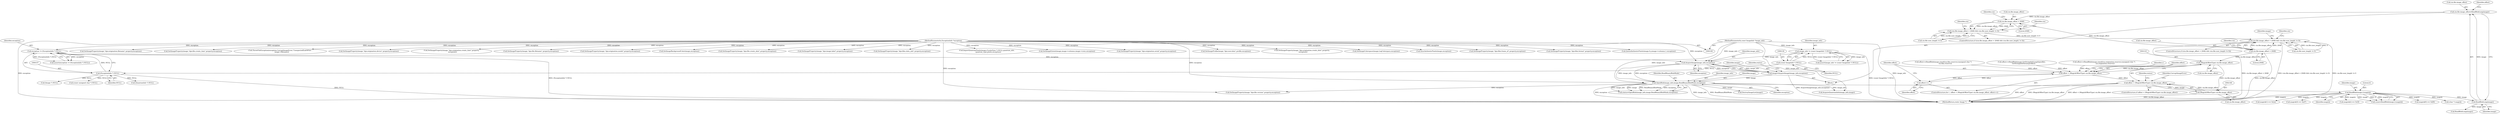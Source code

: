 digraph "0_ImageMagick_e3cdce6fe12193f235b8c0ae5efe6880a25eb957@API" {
"1000254" [label="(Call,cin.file.image_offset=ReadBlobLong(image))"];
"1000260" [label="(Call,ReadBlobLong(image))"];
"1000195" [label="(Call,ReadBlob(image,4,magick))"];
"1000172" [label="(Call,OpenBlob(image_info,image,ReadBinaryBlobMode,exception))"];
"1000167" [label="(Call,AcquireImage(image_info,exception))"];
"1000127" [label="(Call,image_info != (const ImageInfo *) NULL)"];
"1000109" [label="(MethodParameterIn,const ImageInfo *image_info)"];
"1000129" [label="(Call,(const ImageInfo *) NULL)"];
"1000154" [label="(Call,exception != (ExceptionInfo *) NULL)"];
"1000110" [label="(MethodParameterIn,ExceptionInfo *exception)"];
"1000156" [label="(Call,(ExceptionInfo *) NULL)"];
"1000165" [label="(Call,image=AcquireImage(image_info,exception))"];
"1001620" [label="(Call,cin.file.image_offset > 2048)"];
"1001619" [label="(Call,(cin.file.image_offset > 2048) && (cin.file.user_length != 0))"];
"1001983" [label="(Call,(cin.file.image_offset > 2048) && (cin.file.user_length != 0))"];
"1001984" [label="(Call,cin.file.image_offset > 2048)"];
"1002122" [label="(Call,(MagickOffsetType) cin.file.image_offset)"];
"1002120" [label="(Call,offset < (MagickOffsetType) cin.file.image_offset)"];
"1002129" [label="(Call,offset++)"];
"1002143" [label="(Call,offset < (MagickOffsetType) cin.file.image_offset)"];
"1002145" [label="(Call,(MagickOffsetType) cin.file.image_offset)"];
"1001335" [label="(Call,SetImageProperty(image,\"dpx:origination.filename\",property,exception))"];
"1000242" [label="(Call,magick[2] == 0x5f)"];
"1000460" [label="(Call,SetImageProperty(image,\"dpx:file.create_time\",property,exception))"];
"1000193" [label="(Call,count=ReadBlob(image,4,magick))"];
"1002350" [label="(Call,ThrowFileException(exception,CorruptImageError,\"UnexpectedEndOfFile\",\n      image->filename))"];
"1001452" [label="(Call,SetImageProperty(image,\"dpx:origination.device\",property,exception))"];
"1000170" [label="(Call,status=OpenBlob(image_info,image,ReadBinaryBlobMode,exception))"];
"1001987" [label="(Identifier,cin)"];
"1001413" [label="(Call,SetImageProperty(image,\"dpx:origination.create_time\",property,\n    exception))"];
"1000382" [label="(Call,SetImageProperty(image,\"dpx:file.filename\",property,exception))"];
"1000271" [label="(Call,ReadBlobLong(image))"];
"1002053" [label="(Identifier,image)"];
"1000166" [label="(Identifier,image)"];
"1002124" [label="(Call,cin.file.image_offset)"];
"1002143" [label="(Call,offset < (MagickOffsetType) cin.file.image_offset)"];
"1001491" [label="(Call,SetImageProperty(image,\"dpx:origination.model\",property,exception))"];
"1000343" [label="(Call,SetImageProperty(image,\"dpx:file.version\",property,exception))"];
"1000255" [label="(Call,cin.file.image_offset)"];
"1000263" [label="(Identifier,offset)"];
"1001965" [label="(Call,offset+=ReadBlob(image,sizeof(cin.film.reserve),(unsigned char *)\n        cin.film.reserve))"];
"1000254" [label="(Call,cin.file.image_offset=ReadBlobLong(image))"];
"1000158" [label="(Identifier,NULL)"];
"1002175" [label="(Call,SetImageBackgroundColor(image,exception))"];
"1000260" [label="(Call,ReadBlobLong(image))"];
"1000154" [label="(Call,exception != (ExceptionInfo *) NULL)"];
"1000421" [label="(Call,SetImageProperty(image,\"dpx:file.create_date\",property,exception))"];
"1002186" [label="(Call,(QuantumInfo *) NULL)"];
"1001122" [label="(Call,SetImageProperty(image,\"dpx:image.label\",property,exception))"];
"1002032" [label="(Call,offset+=ReadBlob(image,GetStringInfoLength(profile),\n        GetStringInfoDatum(profile)))"];
"1001960" [label="(Call,SetImageProperty(image,\"dpx:film.slate_info\",property,exception))"];
"1002297" [label="(Call,ImportQuantumPixels(image,(CacheView *) NULL,quantum_info,\n      quantum_type,pixels,exception))"];
"1002157" [label="(Call,SetImageExtent(image,image->columns,image->rows,exception))"];
"1002153" [label="(Identifier,CorruptImageError)"];
"1000175" [label="(Identifier,ReadBinaryBlobMode)"];
"1000168" [label="(Identifier,image_info)"];
"1001601" [label="(Call,offset+=ReadBlob(image,sizeof(cin.origination.reserve),(unsigned char *)\n    cin.origination.reserve))"];
"1000261" [label="(Identifier,image)"];
"1000230" [label="(Call,magick[0] == 0x80)"];
"1001621" [label="(Call,cin.file.image_offset)"];
"1001626" [label="(Literal,2048)"];
"1000196" [label="(Identifier,image)"];
"1000109" [label="(MethodParameterIn,const ImageInfo *image_info)"];
"1001639" [label="(Identifier,cin)"];
"1001545" [label="(Call,SetImageProperty(image,\"dpx:origination.serial\",property,exception))"];
"1001994" [label="(Identifier,cin)"];
"1000153" [label="(Call,assert(exception != (ExceptionInfo *) NULL))"];
"1000173" [label="(Identifier,image_info)"];
"1000156" [label="(Call,(ExceptionInfo *) NULL)"];
"1001618" [label="(ControlStructure,if ((cin.file.image_offset > 2048) && (cin.file.user_length != 0)))"];
"1000110" [label="(MethodParameterIn,ExceptionInfo *exception)"];
"1002368" [label="(MethodReturn,static Image *)"];
"1000187" [label="(Call,(Image *) NULL)"];
"1000131" [label="(Identifier,NULL)"];
"1000172" [label="(Call,OpenBlob(image_info,image,ReadBinaryBlobMode,exception))"];
"1001984" [label="(Call,cin.file.image_offset > 2048)"];
"1000165" [label="(Call,image=AcquireImage(image_info,exception))"];
"1002042" [label="(Call,SetImageProfile(image,\"dpx:user.data\",profile,exception))"];
"1000209" [label="(Call,(char *) magick)"];
"1002144" [label="(Identifier,offset)"];
"1001983" [label="(Call,(cin.file.image_offset > 2048) && (cin.file.user_length != 0))"];
"1000236" [label="(Call,magick[1] == 0x2a)"];
"1001374" [label="(Call,SetImageProperty(image,\"dpx:origination.create_date\",property,\n    exception))"];
"1001985" [label="(Call,cin.file.image_offset)"];
"1000155" [label="(Identifier,exception)"];
"1000247" [label="(Call,magick[3] == 0xd7)"];
"1001990" [label="(Literal,2048)"];
"1002357" [label="(Call,SetImageColorspace(image,LogColorspace,exception))"];
"1002147" [label="(Call,cin.file.image_offset)"];
"1000167" [label="(Call,AcquireImage(image_info,exception))"];
"1000184" [label="(Call,DestroyImageList(image))"];
"1002004" [label="(Identifier,cin)"];
"1002130" [label="(Identifier,offset)"];
"1000111" [label="(Block,)"];
"1000195" [label="(Call,ReadBlob(image,4,magick))"];
"1000174" [label="(Identifier,image)"];
"1001619" [label="(Call,(cin.file.image_offset > 2048) && (cin.file.user_length != 0))"];
"1000128" [label="(Identifier,image_info)"];
"1000171" [label="(Identifier,status)"];
"1002142" [label="(ControlStructure,if (offset < (MagickOffsetType) cin.file.image_offset))"];
"1000129" [label="(Call,(const ImageInfo *) NULL)"];
"1001991" [label="(Call,cin.file.user_length != 0)"];
"1002015" [label="(Call,(const unsigned char *) NULL)"];
"1002129" [label="(Call,offset++)"];
"1002121" [label="(Identifier,offset)"];
"1002156" [label="(Identifier,status)"];
"1002308" [label="(Call,SyncAuthenticPixels(image,exception))"];
"1000197" [label="(Literal,4)"];
"1001630" [label="(Identifier,cin)"];
"1000176" [label="(Identifier,exception)"];
"1001921" [label="(Call,SetImageProperty(image,\"dpx:film.frame_id\",property,exception))"];
"1000126" [label="(Call,assert(image_info != (const ImageInfo *) NULL))"];
"1000127" [label="(Call,image_info != (const ImageInfo *) NULL)"];
"1000198" [label="(Identifier,magick)"];
"1001982" [label="(ControlStructure,if ((cin.file.image_offset > 2048) && (cin.file.user_length != 0)))"];
"1002145" [label="(Call,(MagickOffsetType) cin.file.image_offset)"];
"1002180" [label="(Call,AcquireQuantumInfo(image_info,image))"];
"1002120" [label="(Call,offset < (MagickOffsetType) cin.file.image_offset)"];
"1001819" [label="(Call,SetImageProperty(image,\"dpx:film.format\",property,exception))"];
"1002134" [label="(Identifier,c)"];
"1000169" [label="(Identifier,exception)"];
"1002122" [label="(Call,(MagickOffsetType) cin.file.image_offset)"];
"1001627" [label="(Call,cin.file.user_length != 0)"];
"1002119" [label="(ControlStructure,for ( ; offset < (MagickOffsetType) cin.file.image_offset; offset++))"];
"1002261" [label="(Call,QueueAuthenticPixels(image,0,y,image->columns,1,exception))"];
"1001620" [label="(Call,cin.file.image_offset > 2048)"];
"1000254" -> "1000111"  [label="AST: "];
"1000254" -> "1000260"  [label="CFG: "];
"1000255" -> "1000254"  [label="AST: "];
"1000260" -> "1000254"  [label="AST: "];
"1000263" -> "1000254"  [label="CFG: "];
"1000260" -> "1000254"  [label="DDG: image"];
"1000254" -> "1001620"  [label="DDG: cin.file.image_offset"];
"1000260" -> "1000261"  [label="CFG: "];
"1000261" -> "1000260"  [label="AST: "];
"1000195" -> "1000260"  [label="DDG: image"];
"1000260" -> "1000271"  [label="DDG: image"];
"1000195" -> "1000193"  [label="AST: "];
"1000195" -> "1000198"  [label="CFG: "];
"1000196" -> "1000195"  [label="AST: "];
"1000197" -> "1000195"  [label="AST: "];
"1000198" -> "1000195"  [label="AST: "];
"1000193" -> "1000195"  [label="CFG: "];
"1000195" -> "1002368"  [label="DDG: magick"];
"1000195" -> "1000193"  [label="DDG: image"];
"1000195" -> "1000193"  [label="DDG: 4"];
"1000195" -> "1000193"  [label="DDG: magick"];
"1000172" -> "1000195"  [label="DDG: image"];
"1000195" -> "1000209"  [label="DDG: magick"];
"1000195" -> "1000230"  [label="DDG: magick"];
"1000195" -> "1000236"  [label="DDG: magick"];
"1000195" -> "1000242"  [label="DDG: magick"];
"1000195" -> "1000247"  [label="DDG: magick"];
"1000172" -> "1000170"  [label="AST: "];
"1000172" -> "1000176"  [label="CFG: "];
"1000173" -> "1000172"  [label="AST: "];
"1000174" -> "1000172"  [label="AST: "];
"1000175" -> "1000172"  [label="AST: "];
"1000176" -> "1000172"  [label="AST: "];
"1000170" -> "1000172"  [label="CFG: "];
"1000172" -> "1002368"  [label="DDG: exception"];
"1000172" -> "1002368"  [label="DDG: image_info"];
"1000172" -> "1002368"  [label="DDG: ReadBinaryBlobMode"];
"1000172" -> "1000170"  [label="DDG: image_info"];
"1000172" -> "1000170"  [label="DDG: image"];
"1000172" -> "1000170"  [label="DDG: ReadBinaryBlobMode"];
"1000172" -> "1000170"  [label="DDG: exception"];
"1000167" -> "1000172"  [label="DDG: image_info"];
"1000167" -> "1000172"  [label="DDG: exception"];
"1000109" -> "1000172"  [label="DDG: image_info"];
"1000165" -> "1000172"  [label="DDG: image"];
"1000110" -> "1000172"  [label="DDG: exception"];
"1000172" -> "1000184"  [label="DDG: image"];
"1000172" -> "1000343"  [label="DDG: exception"];
"1000172" -> "1002180"  [label="DDG: image_info"];
"1000167" -> "1000165"  [label="AST: "];
"1000167" -> "1000169"  [label="CFG: "];
"1000168" -> "1000167"  [label="AST: "];
"1000169" -> "1000167"  [label="AST: "];
"1000165" -> "1000167"  [label="CFG: "];
"1000167" -> "1000165"  [label="DDG: image_info"];
"1000167" -> "1000165"  [label="DDG: exception"];
"1000127" -> "1000167"  [label="DDG: image_info"];
"1000109" -> "1000167"  [label="DDG: image_info"];
"1000154" -> "1000167"  [label="DDG: exception"];
"1000110" -> "1000167"  [label="DDG: exception"];
"1000127" -> "1000126"  [label="AST: "];
"1000127" -> "1000129"  [label="CFG: "];
"1000128" -> "1000127"  [label="AST: "];
"1000129" -> "1000127"  [label="AST: "];
"1000126" -> "1000127"  [label="CFG: "];
"1000127" -> "1002368"  [label="DDG: (const ImageInfo *) NULL"];
"1000127" -> "1000126"  [label="DDG: image_info"];
"1000127" -> "1000126"  [label="DDG: (const ImageInfo *) NULL"];
"1000109" -> "1000127"  [label="DDG: image_info"];
"1000129" -> "1000127"  [label="DDG: NULL"];
"1000109" -> "1000108"  [label="AST: "];
"1000109" -> "1002368"  [label="DDG: image_info"];
"1000109" -> "1002180"  [label="DDG: image_info"];
"1000129" -> "1000131"  [label="CFG: "];
"1000130" -> "1000129"  [label="AST: "];
"1000131" -> "1000129"  [label="AST: "];
"1000129" -> "1000156"  [label="DDG: NULL"];
"1000154" -> "1000153"  [label="AST: "];
"1000154" -> "1000156"  [label="CFG: "];
"1000155" -> "1000154"  [label="AST: "];
"1000156" -> "1000154"  [label="AST: "];
"1000153" -> "1000154"  [label="CFG: "];
"1000154" -> "1002368"  [label="DDG: (ExceptionInfo *) NULL"];
"1000154" -> "1000153"  [label="DDG: exception"];
"1000154" -> "1000153"  [label="DDG: (ExceptionInfo *) NULL"];
"1000110" -> "1000154"  [label="DDG: exception"];
"1000156" -> "1000154"  [label="DDG: NULL"];
"1000110" -> "1000108"  [label="AST: "];
"1000110" -> "1002368"  [label="DDG: exception"];
"1000110" -> "1000343"  [label="DDG: exception"];
"1000110" -> "1000382"  [label="DDG: exception"];
"1000110" -> "1000421"  [label="DDG: exception"];
"1000110" -> "1000460"  [label="DDG: exception"];
"1000110" -> "1001122"  [label="DDG: exception"];
"1000110" -> "1001335"  [label="DDG: exception"];
"1000110" -> "1001374"  [label="DDG: exception"];
"1000110" -> "1001413"  [label="DDG: exception"];
"1000110" -> "1001452"  [label="DDG: exception"];
"1000110" -> "1001491"  [label="DDG: exception"];
"1000110" -> "1001545"  [label="DDG: exception"];
"1000110" -> "1001819"  [label="DDG: exception"];
"1000110" -> "1001921"  [label="DDG: exception"];
"1000110" -> "1001960"  [label="DDG: exception"];
"1000110" -> "1002042"  [label="DDG: exception"];
"1000110" -> "1002157"  [label="DDG: exception"];
"1000110" -> "1002175"  [label="DDG: exception"];
"1000110" -> "1002261"  [label="DDG: exception"];
"1000110" -> "1002297"  [label="DDG: exception"];
"1000110" -> "1002308"  [label="DDG: exception"];
"1000110" -> "1002350"  [label="DDG: exception"];
"1000110" -> "1002357"  [label="DDG: exception"];
"1000156" -> "1000158"  [label="CFG: "];
"1000157" -> "1000156"  [label="AST: "];
"1000158" -> "1000156"  [label="AST: "];
"1000156" -> "1002368"  [label="DDG: NULL"];
"1000156" -> "1000187"  [label="DDG: NULL"];
"1000156" -> "1002015"  [label="DDG: NULL"];
"1000156" -> "1002186"  [label="DDG: NULL"];
"1000165" -> "1000111"  [label="AST: "];
"1000166" -> "1000165"  [label="AST: "];
"1000171" -> "1000165"  [label="CFG: "];
"1000165" -> "1002368"  [label="DDG: AcquireImage(image_info,exception)"];
"1001620" -> "1001619"  [label="AST: "];
"1001620" -> "1001626"  [label="CFG: "];
"1001621" -> "1001620"  [label="AST: "];
"1001626" -> "1001620"  [label="AST: "];
"1001630" -> "1001620"  [label="CFG: "];
"1001619" -> "1001620"  [label="CFG: "];
"1001620" -> "1001619"  [label="DDG: cin.file.image_offset"];
"1001620" -> "1001619"  [label="DDG: 2048"];
"1001620" -> "1001984"  [label="DDG: cin.file.image_offset"];
"1001619" -> "1001618"  [label="AST: "];
"1001619" -> "1001627"  [label="CFG: "];
"1001627" -> "1001619"  [label="AST: "];
"1001639" -> "1001619"  [label="CFG: "];
"1001987" -> "1001619"  [label="CFG: "];
"1001627" -> "1001619"  [label="DDG: cin.file.user_length"];
"1001627" -> "1001619"  [label="DDG: 0"];
"1001619" -> "1001983"  [label="DDG: cin.file.user_length != 0"];
"1001983" -> "1001982"  [label="AST: "];
"1001983" -> "1001984"  [label="CFG: "];
"1001983" -> "1001991"  [label="CFG: "];
"1001984" -> "1001983"  [label="AST: "];
"1001991" -> "1001983"  [label="AST: "];
"1002004" -> "1001983"  [label="CFG: "];
"1002053" -> "1001983"  [label="CFG: "];
"1001983" -> "1002368"  [label="DDG: (cin.file.image_offset > 2048) && (cin.file.user_length != 0)"];
"1001983" -> "1002368"  [label="DDG: cin.file.user_length != 0"];
"1001983" -> "1002368"  [label="DDG: cin.file.image_offset > 2048"];
"1001984" -> "1001983"  [label="DDG: cin.file.image_offset"];
"1001984" -> "1001983"  [label="DDG: 2048"];
"1001991" -> "1001983"  [label="DDG: cin.file.user_length"];
"1001991" -> "1001983"  [label="DDG: 0"];
"1001984" -> "1001990"  [label="CFG: "];
"1001985" -> "1001984"  [label="AST: "];
"1001990" -> "1001984"  [label="AST: "];
"1001994" -> "1001984"  [label="CFG: "];
"1001984" -> "1002368"  [label="DDG: cin.file.image_offset"];
"1001984" -> "1002122"  [label="DDG: cin.file.image_offset"];
"1002122" -> "1002120"  [label="AST: "];
"1002122" -> "1002124"  [label="CFG: "];
"1002123" -> "1002122"  [label="AST: "];
"1002124" -> "1002122"  [label="AST: "];
"1002120" -> "1002122"  [label="CFG: "];
"1002122" -> "1002120"  [label="DDG: cin.file.image_offset"];
"1002122" -> "1002145"  [label="DDG: cin.file.image_offset"];
"1002120" -> "1002119"  [label="AST: "];
"1002121" -> "1002120"  [label="AST: "];
"1002134" -> "1002120"  [label="CFG: "];
"1002144" -> "1002120"  [label="CFG: "];
"1001965" -> "1002120"  [label="DDG: offset"];
"1002032" -> "1002120"  [label="DDG: offset"];
"1001601" -> "1002120"  [label="DDG: offset"];
"1002129" -> "1002120"  [label="DDG: offset"];
"1002120" -> "1002129"  [label="DDG: offset"];
"1002120" -> "1002143"  [label="DDG: offset"];
"1002129" -> "1002119"  [label="AST: "];
"1002129" -> "1002130"  [label="CFG: "];
"1002130" -> "1002129"  [label="AST: "];
"1002121" -> "1002129"  [label="CFG: "];
"1002143" -> "1002142"  [label="AST: "];
"1002143" -> "1002145"  [label="CFG: "];
"1002144" -> "1002143"  [label="AST: "];
"1002145" -> "1002143"  [label="AST: "];
"1002153" -> "1002143"  [label="CFG: "];
"1002156" -> "1002143"  [label="CFG: "];
"1002143" -> "1002368"  [label="DDG: offset"];
"1002143" -> "1002368"  [label="DDG: (MagickOffsetType) cin.file.image_offset"];
"1002143" -> "1002368"  [label="DDG: offset < (MagickOffsetType) cin.file.image_offset"];
"1002145" -> "1002143"  [label="DDG: cin.file.image_offset"];
"1002145" -> "1002147"  [label="CFG: "];
"1002146" -> "1002145"  [label="AST: "];
"1002147" -> "1002145"  [label="AST: "];
"1002145" -> "1002368"  [label="DDG: cin.file.image_offset"];
}
